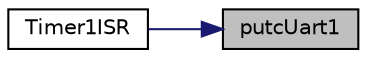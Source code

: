 digraph "putcUart1"
{
 // LATEX_PDF_SIZE
  edge [fontname="Helvetica",fontsize="10",labelfontname="Helvetica",labelfontsize="10"];
  node [fontname="Helvetica",fontsize="10",shape=record];
  rankdir="RL";
  Node78 [label="putcUart1",height=0.2,width=0.4,color="black", fillcolor="grey75", style="filled", fontcolor="black",tooltip="putcUart1(uint8_t i)"];
  Node78 -> Node79 [dir="back",color="midnightblue",fontsize="10",style="solid",fontname="Helvetica"];
  Node79 [label="Timer1ISR",height=0.2,width=0.4,color="black", fillcolor="white", style="filled",URL="$tm4c123gh6pm__startup__ccs_8c.html#afdad67070c699e644b8ddae35b29347b",tooltip="Timer1ISR(void)"];
}
